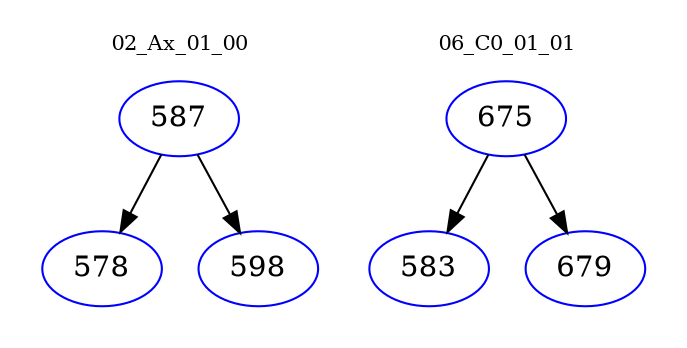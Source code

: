 digraph{
subgraph cluster_0 {
color = white
label = "02_Ax_01_00";
fontsize=10;
T0_587 [label="587", color="blue"]
T0_587 -> T0_578 [color="black"]
T0_578 [label="578", color="blue"]
T0_587 -> T0_598 [color="black"]
T0_598 [label="598", color="blue"]
}
subgraph cluster_1 {
color = white
label = "06_C0_01_01";
fontsize=10;
T1_675 [label="675", color="blue"]
T1_675 -> T1_583 [color="black"]
T1_583 [label="583", color="blue"]
T1_675 -> T1_679 [color="black"]
T1_679 [label="679", color="blue"]
}
}
